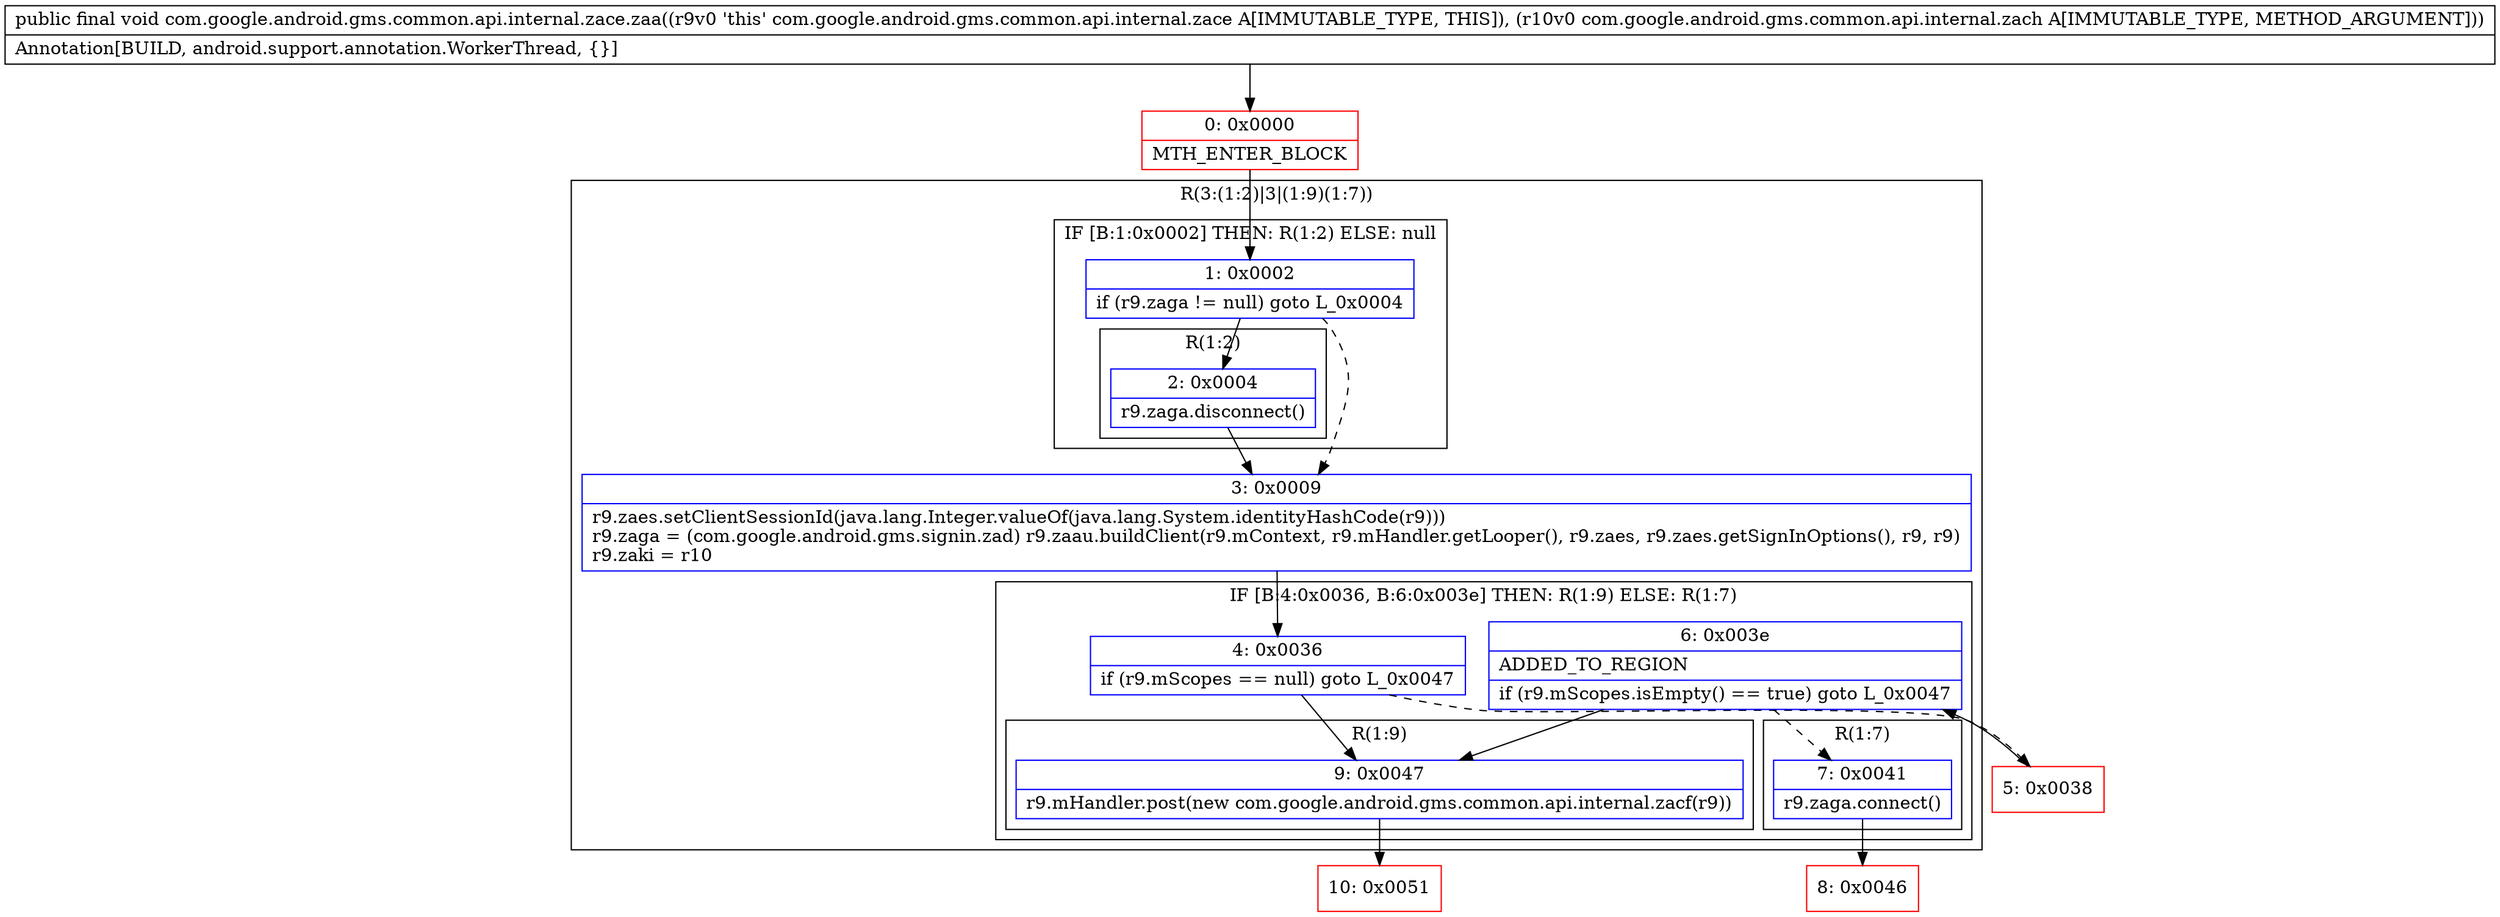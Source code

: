 digraph "CFG forcom.google.android.gms.common.api.internal.zace.zaa(Lcom\/google\/android\/gms\/common\/api\/internal\/zach;)V" {
subgraph cluster_Region_571154763 {
label = "R(3:(1:2)|3|(1:9)(1:7))";
node [shape=record,color=blue];
subgraph cluster_IfRegion_1489949203 {
label = "IF [B:1:0x0002] THEN: R(1:2) ELSE: null";
node [shape=record,color=blue];
Node_1 [shape=record,label="{1\:\ 0x0002|if (r9.zaga != null) goto L_0x0004\l}"];
subgraph cluster_Region_547312378 {
label = "R(1:2)";
node [shape=record,color=blue];
Node_2 [shape=record,label="{2\:\ 0x0004|r9.zaga.disconnect()\l}"];
}
}
Node_3 [shape=record,label="{3\:\ 0x0009|r9.zaes.setClientSessionId(java.lang.Integer.valueOf(java.lang.System.identityHashCode(r9)))\lr9.zaga = (com.google.android.gms.signin.zad) r9.zaau.buildClient(r9.mContext, r9.mHandler.getLooper(), r9.zaes, r9.zaes.getSignInOptions(), r9, r9)\lr9.zaki = r10\l}"];
subgraph cluster_IfRegion_1751868948 {
label = "IF [B:4:0x0036, B:6:0x003e] THEN: R(1:9) ELSE: R(1:7)";
node [shape=record,color=blue];
Node_4 [shape=record,label="{4\:\ 0x0036|if (r9.mScopes == null) goto L_0x0047\l}"];
Node_6 [shape=record,label="{6\:\ 0x003e|ADDED_TO_REGION\l|if (r9.mScopes.isEmpty() == true) goto L_0x0047\l}"];
subgraph cluster_Region_328270635 {
label = "R(1:9)";
node [shape=record,color=blue];
Node_9 [shape=record,label="{9\:\ 0x0047|r9.mHandler.post(new com.google.android.gms.common.api.internal.zacf(r9))\l}"];
}
subgraph cluster_Region_1038161152 {
label = "R(1:7)";
node [shape=record,color=blue];
Node_7 [shape=record,label="{7\:\ 0x0041|r9.zaga.connect()\l}"];
}
}
}
Node_0 [shape=record,color=red,label="{0\:\ 0x0000|MTH_ENTER_BLOCK\l}"];
Node_5 [shape=record,color=red,label="{5\:\ 0x0038}"];
Node_8 [shape=record,color=red,label="{8\:\ 0x0046}"];
Node_10 [shape=record,color=red,label="{10\:\ 0x0051}"];
MethodNode[shape=record,label="{public final void com.google.android.gms.common.api.internal.zace.zaa((r9v0 'this' com.google.android.gms.common.api.internal.zace A[IMMUTABLE_TYPE, THIS]), (r10v0 com.google.android.gms.common.api.internal.zach A[IMMUTABLE_TYPE, METHOD_ARGUMENT]))  | Annotation[BUILD, android.support.annotation.WorkerThread, \{\}]\l}"];
MethodNode -> Node_0;
Node_1 -> Node_2;
Node_1 -> Node_3[style=dashed];
Node_2 -> Node_3;
Node_3 -> Node_4;
Node_4 -> Node_5[style=dashed];
Node_4 -> Node_9;
Node_6 -> Node_7[style=dashed];
Node_6 -> Node_9;
Node_9 -> Node_10;
Node_7 -> Node_8;
Node_0 -> Node_1;
Node_5 -> Node_6;
}

